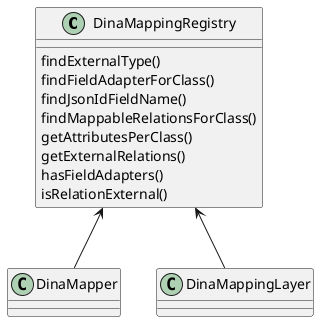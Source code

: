 @startuml
DinaMappingRegistry <-- DinaMapper
DinaMappingRegistry <-- DinaMappingLayer

DinaMappingRegistry : findExternalType()
DinaMappingRegistry : findFieldAdapterForClass()
DinaMappingRegistry : findJsonIdFieldName()
DinaMappingRegistry : findMappableRelationsForClass()
DinaMappingRegistry : getAttributesPerClass()
DinaMappingRegistry : getExternalRelations()
DinaMappingRegistry : hasFieldAdapters()
DinaMappingRegistry : isRelationExternal()
@enduml